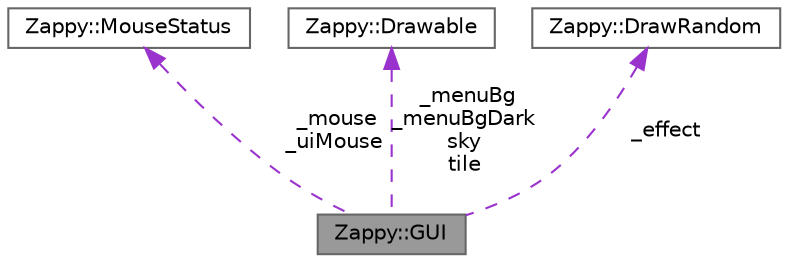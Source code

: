 digraph "Zappy::GUI"
{
 // LATEX_PDF_SIZE
  bgcolor="transparent";
  edge [fontname=Helvetica,fontsize=10,labelfontname=Helvetica,labelfontsize=10];
  node [fontname=Helvetica,fontsize=10,shape=box,height=0.2,width=0.4];
  Node1 [label="Zappy::GUI",height=0.2,width=0.4,color="gray40", fillcolor="grey60", style="filled", fontcolor="black",tooltip=" "];
  Node2 -> Node1 [dir="back",color="darkorchid3",style="dashed",label=" _mouse\n_uiMouse" ];
  Node2 [label="Zappy::MouseStatus",height=0.2,width=0.4,color="gray40", fillcolor="white", style="filled",URL="$classZappy_1_1MouseStatus.html",tooltip=" "];
  Node3 -> Node1 [dir="back",color="darkorchid3",style="dashed",label=" _menuBg\n_menuBgDark\nsky\ntile" ];
  Node3 [label="Zappy::Drawable",height=0.2,width=0.4,color="gray40", fillcolor="white", style="filled",URL="$classZappy_1_1Drawable.html",tooltip=" "];
  Node4 -> Node1 [dir="back",color="darkorchid3",style="dashed",label=" _effect" ];
  Node4 [label="Zappy::DrawRandom",height=0.2,width=0.4,color="gray40", fillcolor="white", style="filled",URL="$classZappy_1_1DrawRandom.html",tooltip=" "];
}
